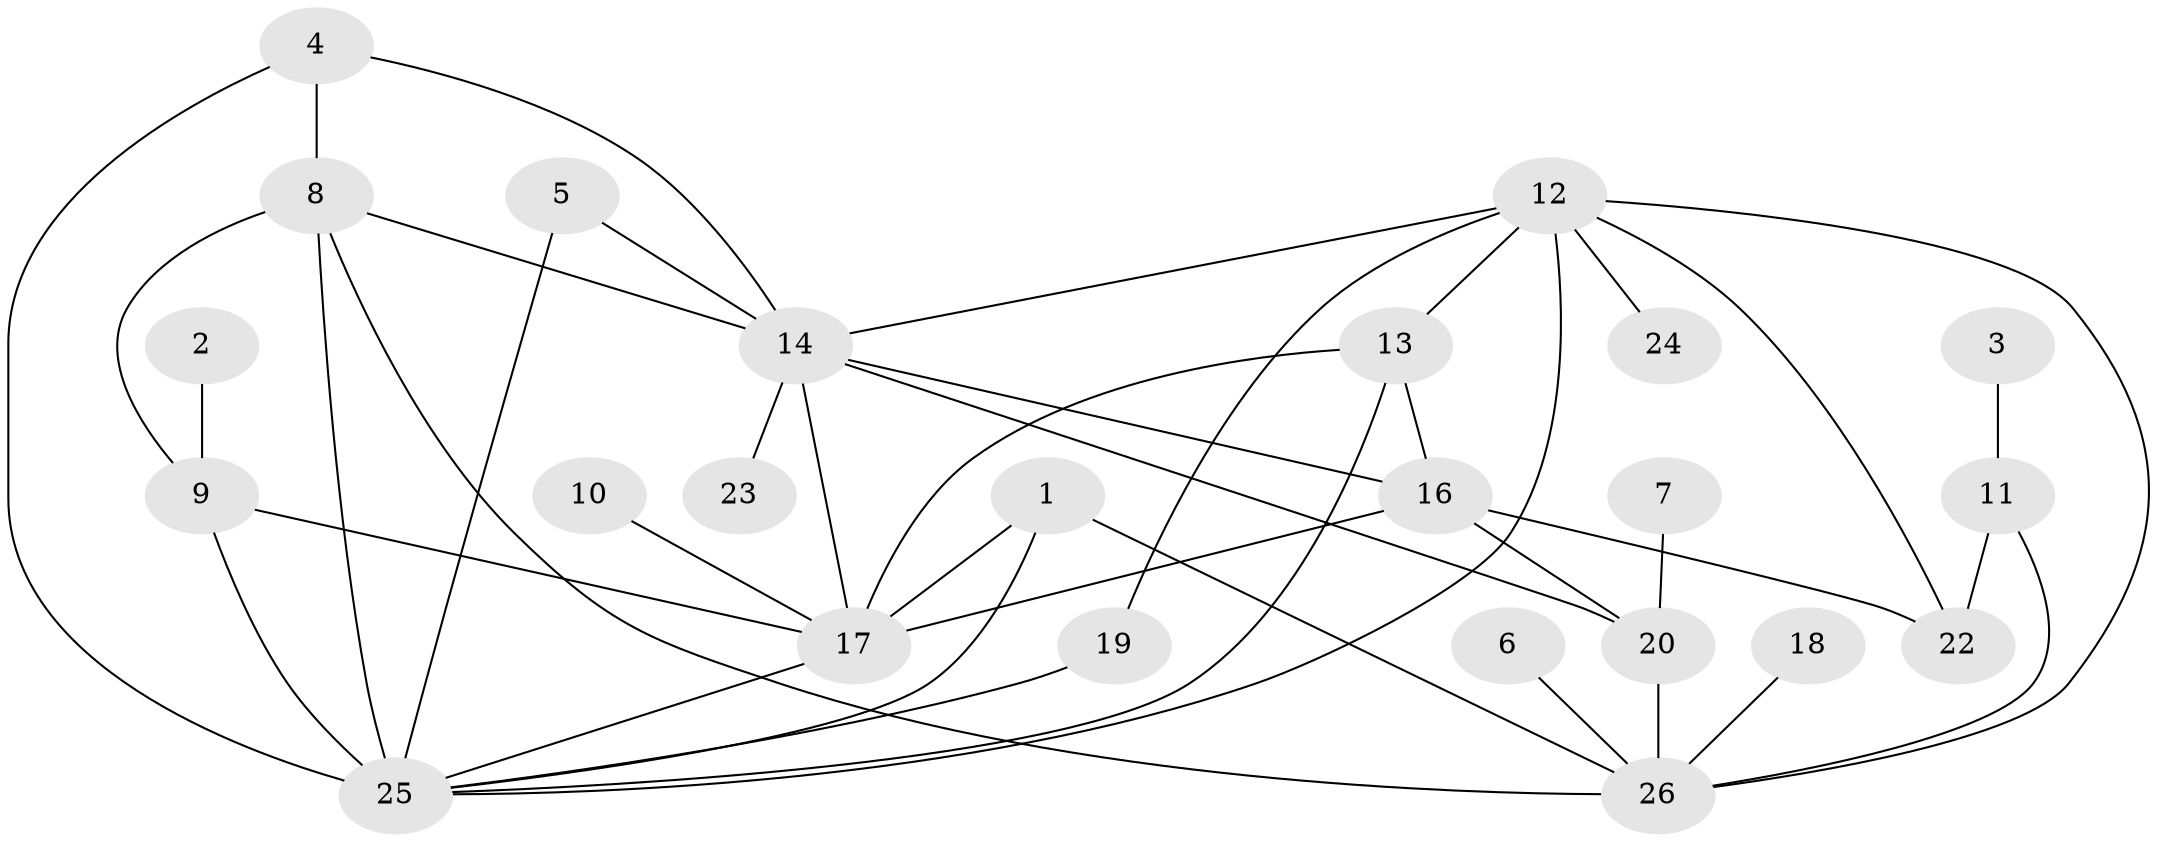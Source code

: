// original degree distribution, {2: 0.1568627450980392, 5: 0.13725490196078433, 4: 0.19607843137254902, 3: 0.17647058823529413, 1: 0.23529411764705882, 6: 0.0196078431372549, 0: 0.0392156862745098, 7: 0.0392156862745098}
// Generated by graph-tools (version 1.1) at 2025/00/03/09/25 03:00:45]
// undirected, 24 vertices, 42 edges
graph export_dot {
graph [start="1"]
  node [color=gray90,style=filled];
  1;
  2;
  3;
  4;
  5;
  6;
  7;
  8;
  9;
  10;
  11;
  12;
  13;
  14;
  16;
  17;
  18;
  19;
  20;
  22;
  23;
  24;
  25;
  26;
  1 -- 17 [weight=1.0];
  1 -- 25 [weight=2.0];
  1 -- 26 [weight=1.0];
  2 -- 9 [weight=1.0];
  3 -- 11 [weight=1.0];
  4 -- 8 [weight=3.0];
  4 -- 14 [weight=1.0];
  4 -- 25 [weight=1.0];
  5 -- 14 [weight=1.0];
  5 -- 25 [weight=1.0];
  6 -- 26 [weight=1.0];
  7 -- 20 [weight=1.0];
  8 -- 9 [weight=1.0];
  8 -- 14 [weight=1.0];
  8 -- 25 [weight=4.0];
  8 -- 26 [weight=1.0];
  9 -- 17 [weight=1.0];
  9 -- 25 [weight=1.0];
  10 -- 17 [weight=1.0];
  11 -- 22 [weight=1.0];
  11 -- 26 [weight=1.0];
  12 -- 13 [weight=1.0];
  12 -- 14 [weight=1.0];
  12 -- 19 [weight=1.0];
  12 -- 22 [weight=1.0];
  12 -- 24 [weight=1.0];
  12 -- 25 [weight=1.0];
  12 -- 26 [weight=1.0];
  13 -- 16 [weight=1.0];
  13 -- 17 [weight=1.0];
  13 -- 25 [weight=1.0];
  14 -- 16 [weight=1.0];
  14 -- 17 [weight=1.0];
  14 -- 20 [weight=1.0];
  14 -- 23 [weight=1.0];
  16 -- 17 [weight=1.0];
  16 -- 20 [weight=1.0];
  16 -- 22 [weight=1.0];
  17 -- 25 [weight=1.0];
  18 -- 26 [weight=1.0];
  19 -- 25 [weight=1.0];
  20 -- 26 [weight=1.0];
}
